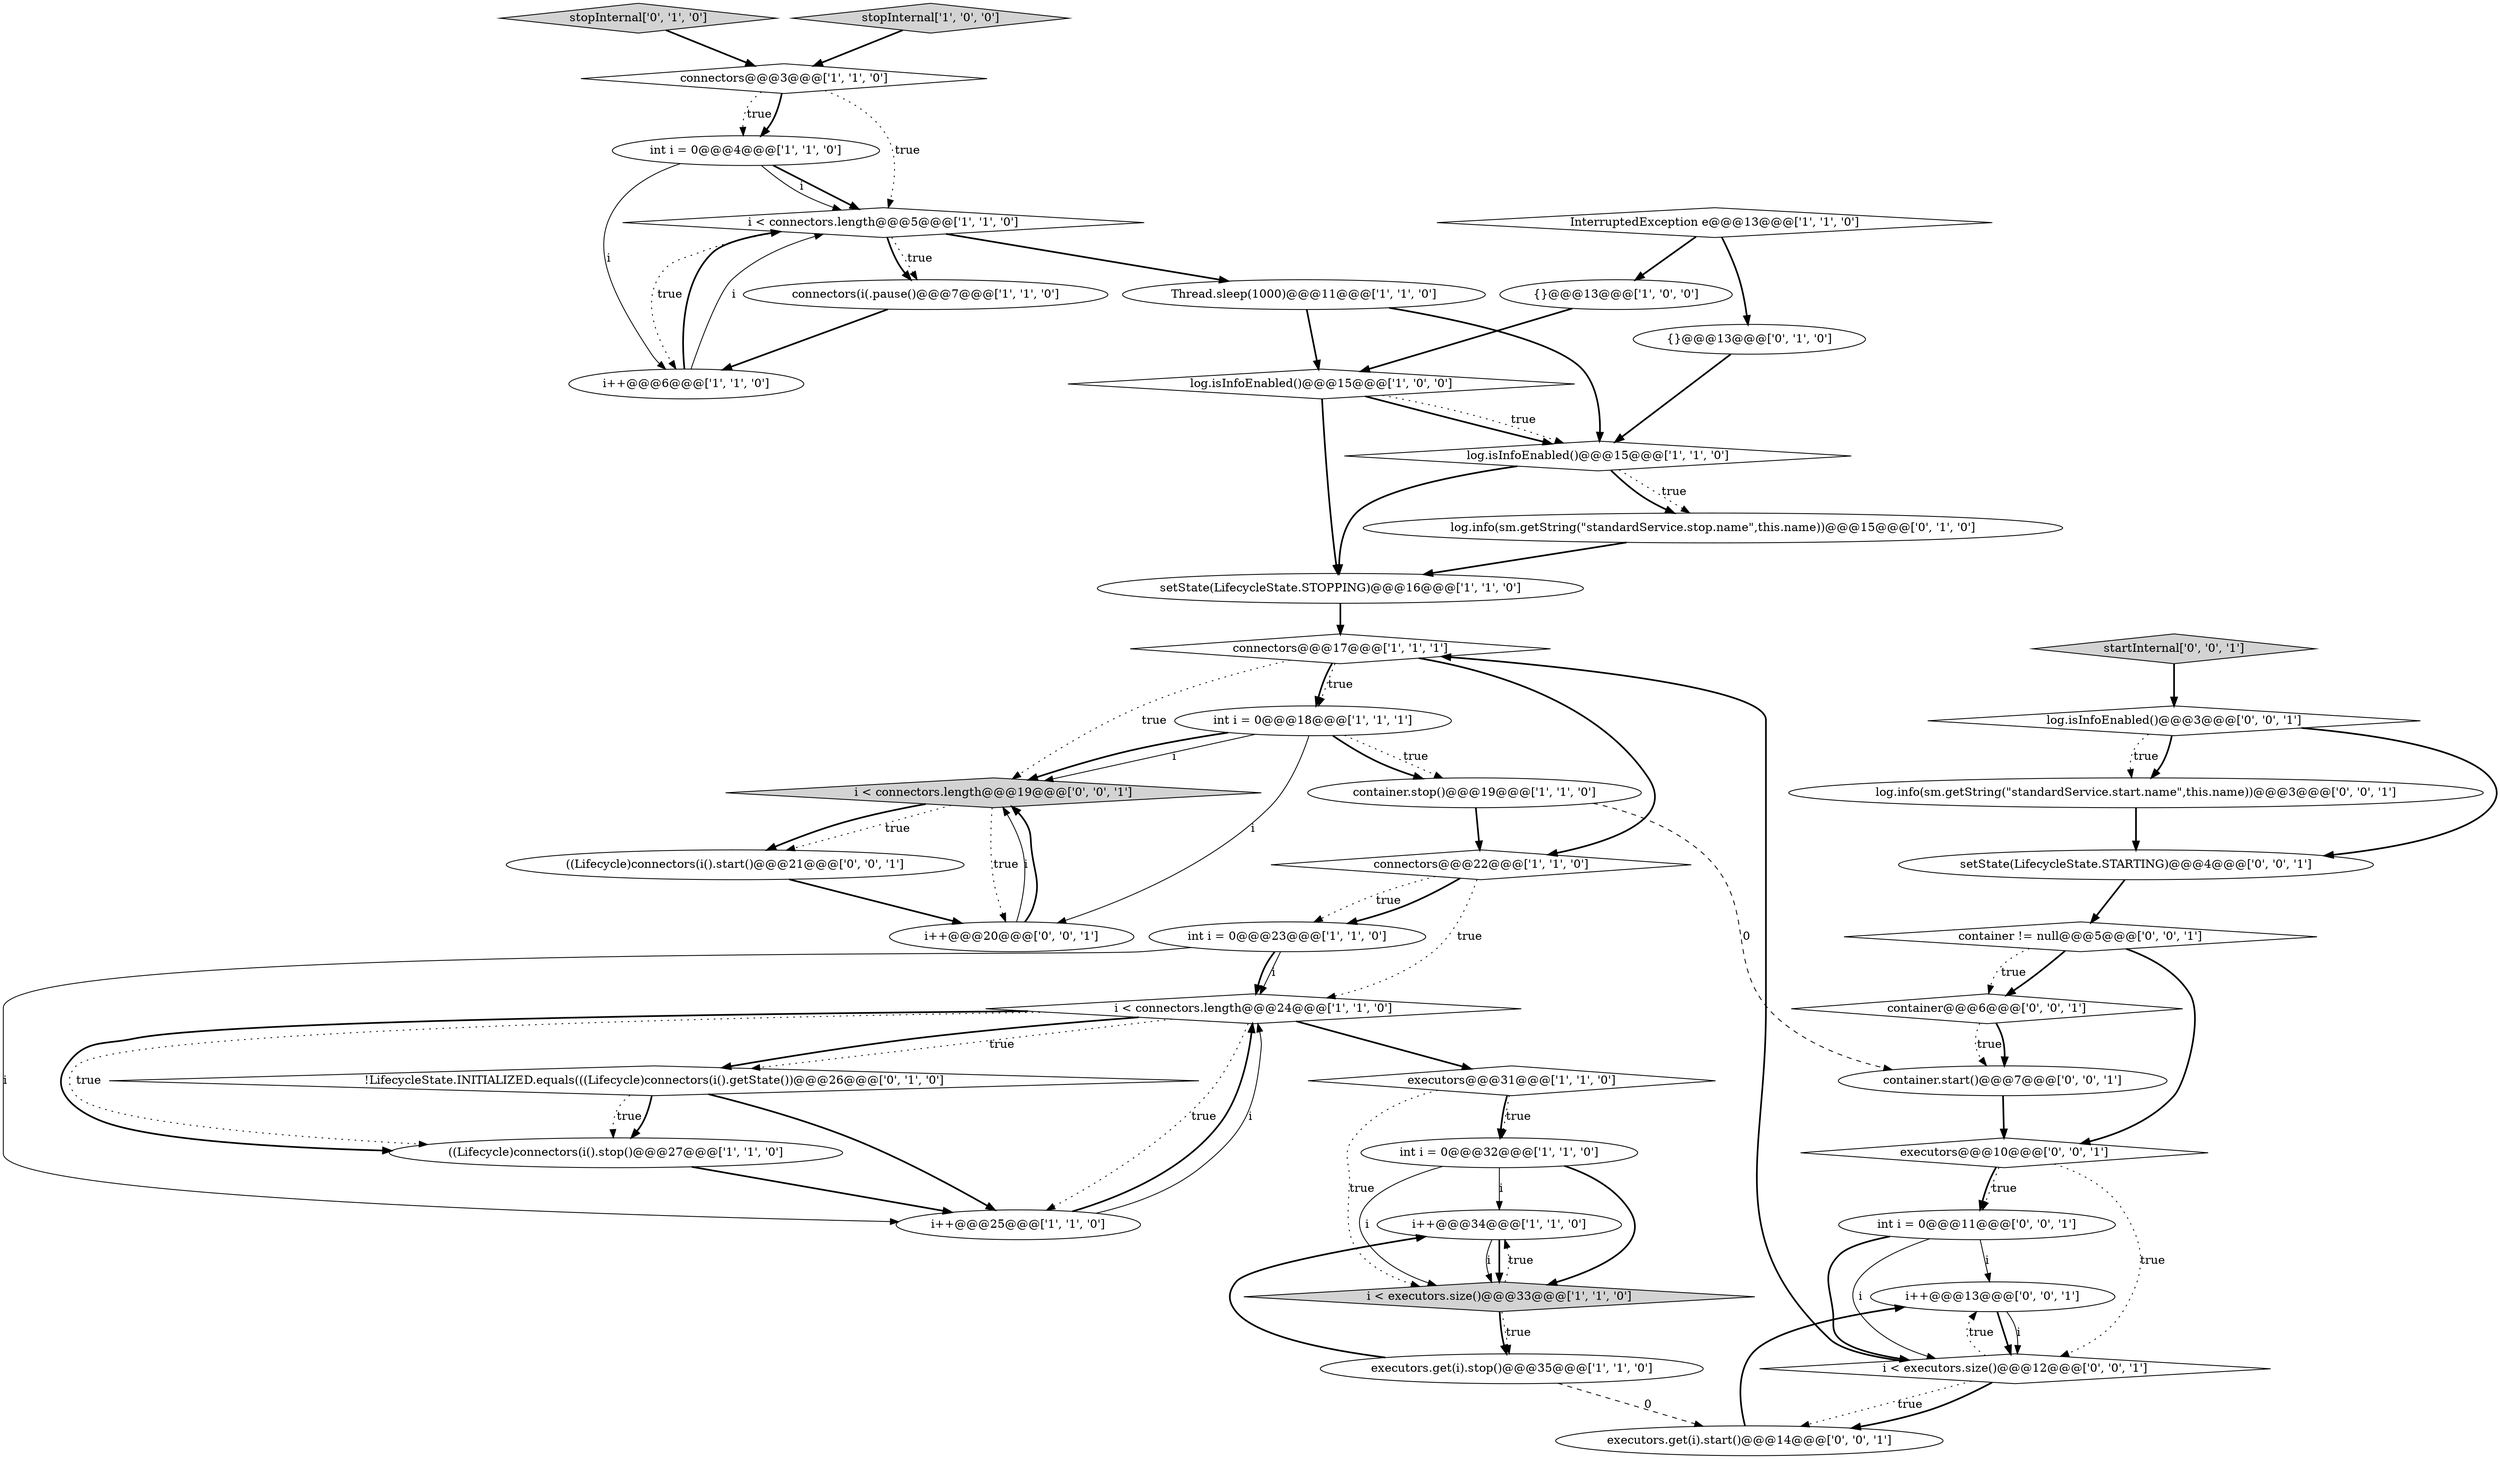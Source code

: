 digraph {
28 [style = filled, label = "stopInternal['0', '1', '0']", fillcolor = lightgray, shape = diamond image = "AAA0AAABBB2BBB"];
35 [style = filled, label = "container@@@6@@@['0', '0', '1']", fillcolor = white, shape = diamond image = "AAA0AAABBB3BBB"];
17 [style = filled, label = "log.isInfoEnabled()@@@15@@@['1', '1', '0']", fillcolor = white, shape = diamond image = "AAA0AAABBB1BBB"];
10 [style = filled, label = "i < connectors.length@@@24@@@['1', '1', '0']", fillcolor = white, shape = diamond image = "AAA0AAABBB1BBB"];
38 [style = filled, label = "setState(LifecycleState.STARTING)@@@4@@@['0', '0', '1']", fillcolor = white, shape = ellipse image = "AAA0AAABBB3BBB"];
13 [style = filled, label = "i < connectors.length@@@5@@@['1', '1', '0']", fillcolor = white, shape = diamond image = "AAA0AAABBB1BBB"];
43 [style = filled, label = "i++@@@20@@@['0', '0', '1']", fillcolor = white, shape = ellipse image = "AAA0AAABBB3BBB"];
1 [style = filled, label = "connectors@@@3@@@['1', '1', '0']", fillcolor = white, shape = diamond image = "AAA0AAABBB1BBB"];
7 [style = filled, label = "connectors@@@17@@@['1', '1', '1']", fillcolor = white, shape = diamond image = "AAA0AAABBB1BBB"];
6 [style = filled, label = "int i = 0@@@32@@@['1', '1', '0']", fillcolor = white, shape = ellipse image = "AAA0AAABBB1BBB"];
29 [style = filled, label = "log.info(sm.getString(\"standardService.start.name\",this.name))@@@3@@@['0', '0', '1']", fillcolor = white, shape = ellipse image = "AAA0AAABBB3BBB"];
34 [style = filled, label = "container != null@@@5@@@['0', '0', '1']", fillcolor = white, shape = diamond image = "AAA0AAABBB3BBB"];
3 [style = filled, label = "connectors(i(.pause()@@@7@@@['1', '1', '0']", fillcolor = white, shape = ellipse image = "AAA0AAABBB1BBB"];
4 [style = filled, label = "Thread.sleep(1000)@@@11@@@['1', '1', '0']", fillcolor = white, shape = ellipse image = "AAA0AAABBB1BBB"];
42 [style = filled, label = "i++@@@13@@@['0', '0', '1']", fillcolor = white, shape = ellipse image = "AAA0AAABBB3BBB"];
37 [style = filled, label = "executors@@@10@@@['0', '0', '1']", fillcolor = white, shape = diamond image = "AAA0AAABBB3BBB"];
12 [style = filled, label = "((Lifecycle)connectors(i().stop()@@@27@@@['1', '1', '0']", fillcolor = white, shape = ellipse image = "AAA0AAABBB1BBB"];
19 [style = filled, label = "i++@@@34@@@['1', '1', '0']", fillcolor = white, shape = ellipse image = "AAA0AAABBB1BBB"];
33 [style = filled, label = "executors.get(i).start()@@@14@@@['0', '0', '1']", fillcolor = white, shape = ellipse image = "AAA0AAABBB3BBB"];
27 [style = filled, label = "!LifecycleState.INITIALIZED.equals(((Lifecycle)connectors(i().getState())@@@26@@@['0', '1', '0']", fillcolor = white, shape = diamond image = "AAA1AAABBB2BBB"];
0 [style = filled, label = "i++@@@25@@@['1', '1', '0']", fillcolor = white, shape = ellipse image = "AAA0AAABBB1BBB"];
40 [style = filled, label = "((Lifecycle)connectors(i().start()@@@21@@@['0', '0', '1']", fillcolor = white, shape = ellipse image = "AAA0AAABBB3BBB"];
2 [style = filled, label = "log.isInfoEnabled()@@@15@@@['1', '0', '0']", fillcolor = white, shape = diamond image = "AAA0AAABBB1BBB"];
25 [style = filled, label = "log.info(sm.getString(\"standardService.stop.name\",this.name))@@@15@@@['0', '1', '0']", fillcolor = white, shape = ellipse image = "AAA0AAABBB2BBB"];
32 [style = filled, label = "container.start()@@@7@@@['0', '0', '1']", fillcolor = white, shape = ellipse image = "AAA0AAABBB3BBB"];
30 [style = filled, label = "int i = 0@@@11@@@['0', '0', '1']", fillcolor = white, shape = ellipse image = "AAA0AAABBB3BBB"];
5 [style = filled, label = "int i = 0@@@4@@@['1', '1', '0']", fillcolor = white, shape = ellipse image = "AAA0AAABBB1BBB"];
26 [style = filled, label = "{}@@@13@@@['0', '1', '0']", fillcolor = white, shape = ellipse image = "AAA0AAABBB2BBB"];
31 [style = filled, label = "log.isInfoEnabled()@@@3@@@['0', '0', '1']", fillcolor = white, shape = diamond image = "AAA0AAABBB3BBB"];
11 [style = filled, label = "container.stop()@@@19@@@['1', '1', '0']", fillcolor = white, shape = ellipse image = "AAA0AAABBB1BBB"];
14 [style = filled, label = "executors.get(i).stop()@@@35@@@['1', '1', '0']", fillcolor = white, shape = ellipse image = "AAA0AAABBB1BBB"];
23 [style = filled, label = "executors@@@31@@@['1', '1', '0']", fillcolor = white, shape = diamond image = "AAA0AAABBB1BBB"];
36 [style = filled, label = "i < executors.size()@@@12@@@['0', '0', '1']", fillcolor = white, shape = diamond image = "AAA0AAABBB3BBB"];
39 [style = filled, label = "i < connectors.length@@@19@@@['0', '0', '1']", fillcolor = lightgray, shape = diamond image = "AAA0AAABBB3BBB"];
41 [style = filled, label = "startInternal['0', '0', '1']", fillcolor = lightgray, shape = diamond image = "AAA0AAABBB3BBB"];
22 [style = filled, label = "int i = 0@@@18@@@['1', '1', '1']", fillcolor = white, shape = ellipse image = "AAA0AAABBB1BBB"];
8 [style = filled, label = "int i = 0@@@23@@@['1', '1', '0']", fillcolor = white, shape = ellipse image = "AAA0AAABBB1BBB"];
15 [style = filled, label = "{}@@@13@@@['1', '0', '0']", fillcolor = white, shape = ellipse image = "AAA0AAABBB1BBB"];
24 [style = filled, label = "i < executors.size()@@@33@@@['1', '1', '0']", fillcolor = lightgray, shape = diamond image = "AAA0AAABBB1BBB"];
18 [style = filled, label = "setState(LifecycleState.STOPPING)@@@16@@@['1', '1', '0']", fillcolor = white, shape = ellipse image = "AAA0AAABBB1BBB"];
16 [style = filled, label = "InterruptedException e@@@13@@@['1', '1', '0']", fillcolor = white, shape = diamond image = "AAA0AAABBB1BBB"];
20 [style = filled, label = "i++@@@6@@@['1', '1', '0']", fillcolor = white, shape = ellipse image = "AAA0AAABBB1BBB"];
21 [style = filled, label = "stopInternal['1', '0', '0']", fillcolor = lightgray, shape = diamond image = "AAA0AAABBB1BBB"];
9 [style = filled, label = "connectors@@@22@@@['1', '1', '0']", fillcolor = white, shape = diamond image = "AAA0AAABBB1BBB"];
26->17 [style = bold, label=""];
10->23 [style = bold, label=""];
10->12 [style = dotted, label="true"];
43->39 [style = solid, label="i"];
32->37 [style = bold, label=""];
35->32 [style = dotted, label="true"];
22->11 [style = dotted, label="true"];
27->12 [style = dotted, label="true"];
7->22 [style = bold, label=""];
14->19 [style = bold, label=""];
9->10 [style = dotted, label="true"];
5->13 [style = bold, label=""];
10->27 [style = dotted, label="true"];
4->2 [style = bold, label=""];
2->17 [style = bold, label=""];
35->32 [style = bold, label=""];
43->39 [style = bold, label=""];
28->1 [style = bold, label=""];
37->30 [style = bold, label=""];
1->5 [style = dotted, label="true"];
39->43 [style = dotted, label="true"];
36->7 [style = bold, label=""];
19->24 [style = solid, label="i"];
29->38 [style = bold, label=""];
31->29 [style = bold, label=""];
24->14 [style = bold, label=""];
1->5 [style = bold, label=""];
12->0 [style = bold, label=""];
7->9 [style = bold, label=""];
39->40 [style = dotted, label="true"];
38->34 [style = bold, label=""];
4->17 [style = bold, label=""];
22->43 [style = solid, label="i"];
10->0 [style = dotted, label="true"];
15->2 [style = bold, label=""];
1->13 [style = dotted, label="true"];
8->10 [style = solid, label="i"];
37->30 [style = dotted, label="true"];
36->33 [style = dotted, label="true"];
13->3 [style = dotted, label="true"];
22->39 [style = solid, label="i"];
34->35 [style = bold, label=""];
30->42 [style = solid, label="i"];
7->22 [style = dotted, label="true"];
30->36 [style = bold, label=""];
37->36 [style = dotted, label="true"];
8->10 [style = bold, label=""];
8->0 [style = solid, label="i"];
23->6 [style = dotted, label="true"];
36->42 [style = dotted, label="true"];
13->4 [style = bold, label=""];
14->33 [style = dashed, label="0"];
24->14 [style = dotted, label="true"];
40->43 [style = bold, label=""];
5->13 [style = solid, label="i"];
6->24 [style = bold, label=""];
19->24 [style = bold, label=""];
6->19 [style = solid, label="i"];
25->18 [style = bold, label=""];
41->31 [style = bold, label=""];
24->19 [style = dotted, label="true"];
20->13 [style = bold, label=""];
23->6 [style = bold, label=""];
42->36 [style = bold, label=""];
36->33 [style = bold, label=""];
13->3 [style = bold, label=""];
7->39 [style = dotted, label="true"];
21->1 [style = bold, label=""];
42->36 [style = solid, label="i"];
31->38 [style = bold, label=""];
22->39 [style = bold, label=""];
18->7 [style = bold, label=""];
22->11 [style = bold, label=""];
2->17 [style = dotted, label="true"];
11->32 [style = dashed, label="0"];
9->8 [style = dotted, label="true"];
6->24 [style = solid, label="i"];
5->20 [style = solid, label="i"];
27->12 [style = bold, label=""];
16->26 [style = bold, label=""];
27->0 [style = bold, label=""];
16->15 [style = bold, label=""];
34->35 [style = dotted, label="true"];
23->24 [style = dotted, label="true"];
11->9 [style = bold, label=""];
10->27 [style = bold, label=""];
30->36 [style = solid, label="i"];
20->13 [style = solid, label="i"];
3->20 [style = bold, label=""];
10->12 [style = bold, label=""];
0->10 [style = bold, label=""];
2->18 [style = bold, label=""];
13->20 [style = dotted, label="true"];
31->29 [style = dotted, label="true"];
39->40 [style = bold, label=""];
0->10 [style = solid, label="i"];
9->8 [style = bold, label=""];
34->37 [style = bold, label=""];
17->25 [style = dotted, label="true"];
17->25 [style = bold, label=""];
33->42 [style = bold, label=""];
17->18 [style = bold, label=""];
}
